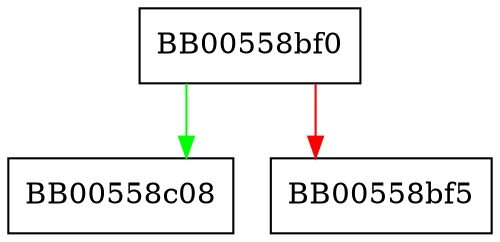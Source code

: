 digraph OSSL_CMP_CTX_set1_transactionID {
  node [shape="box"];
  graph [splines=ortho];
  BB00558bf0 -> BB00558c08 [color="green"];
  BB00558bf0 -> BB00558bf5 [color="red"];
}